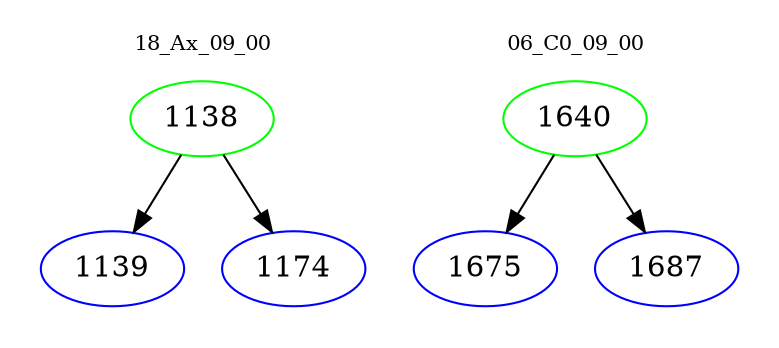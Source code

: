 digraph{
subgraph cluster_0 {
color = white
label = "18_Ax_09_00";
fontsize=10;
T0_1138 [label="1138", color="green"]
T0_1138 -> T0_1139 [color="black"]
T0_1139 [label="1139", color="blue"]
T0_1138 -> T0_1174 [color="black"]
T0_1174 [label="1174", color="blue"]
}
subgraph cluster_1 {
color = white
label = "06_C0_09_00";
fontsize=10;
T1_1640 [label="1640", color="green"]
T1_1640 -> T1_1675 [color="black"]
T1_1675 [label="1675", color="blue"]
T1_1640 -> T1_1687 [color="black"]
T1_1687 [label="1687", color="blue"]
}
}
